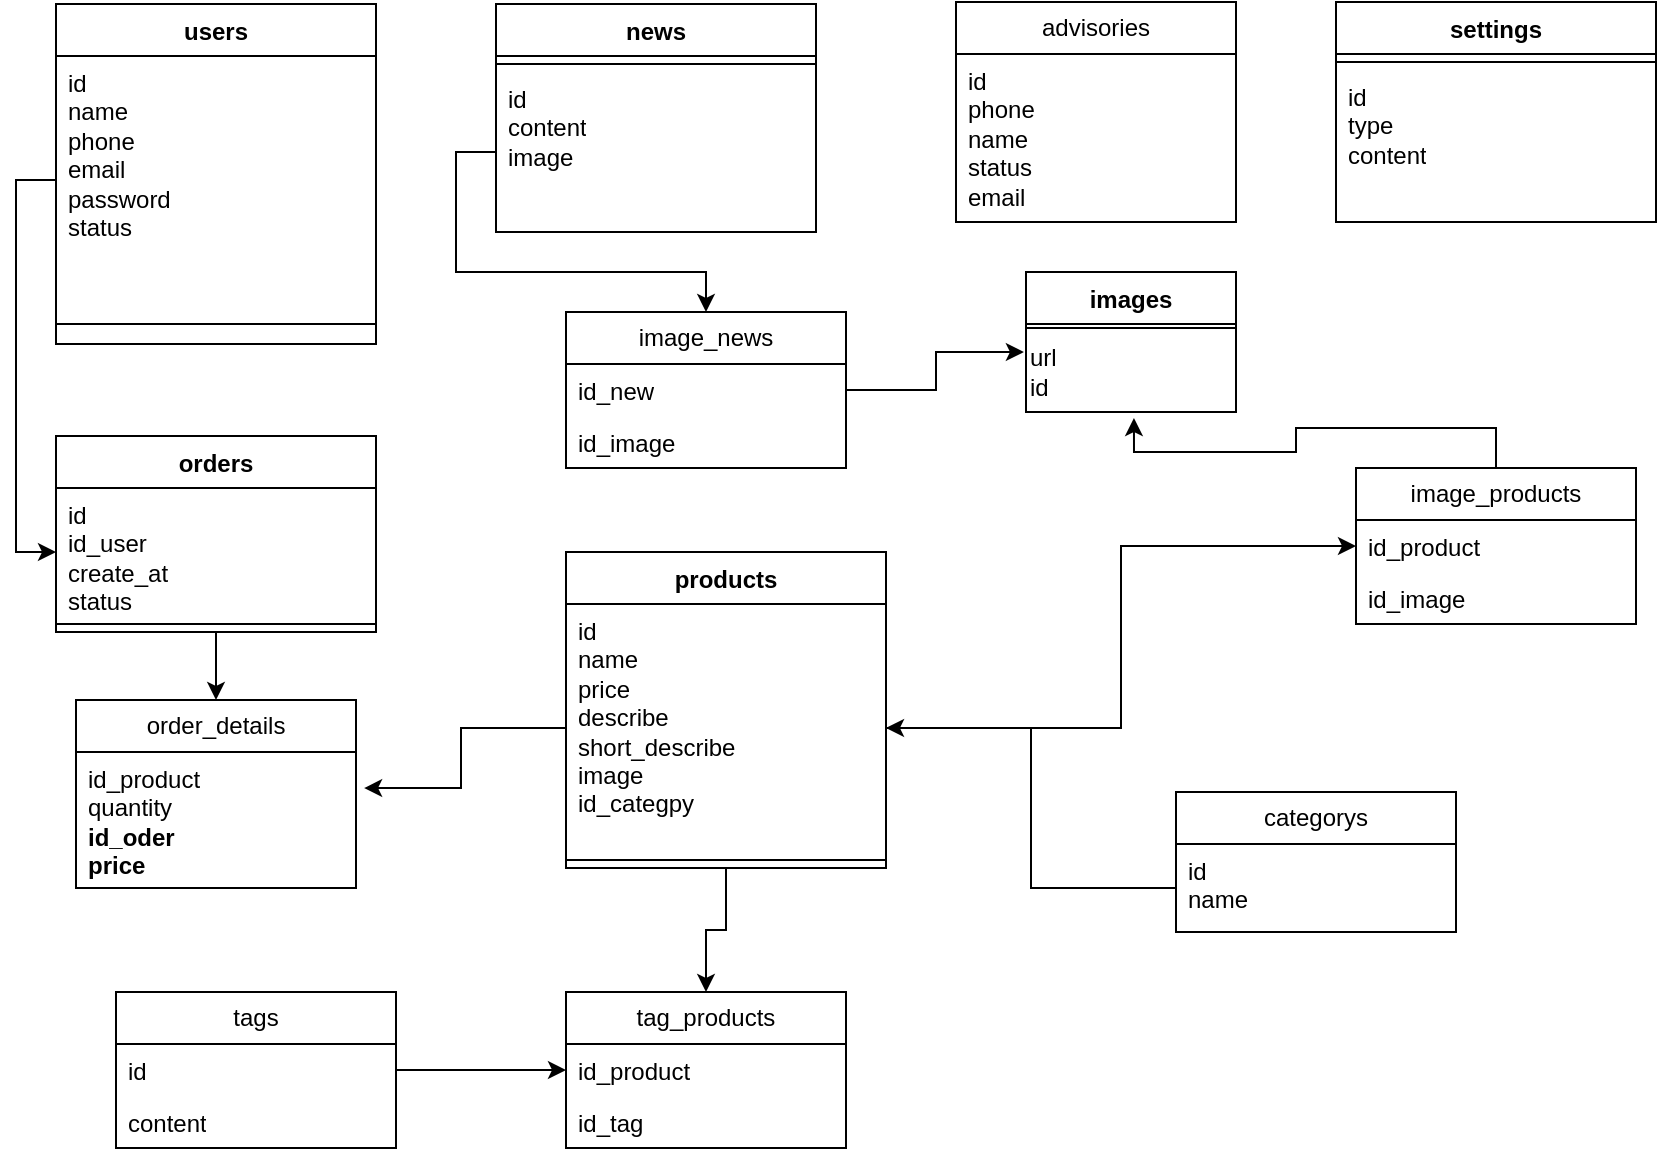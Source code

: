 <mxfile version="21.3.7" type="github">
  <diagram name="Page-1" id="jINwdqk66DMcaBhefttW">
    <mxGraphModel dx="825" dy="452" grid="1" gridSize="10" guides="1" tooltips="1" connect="1" arrows="1" fold="1" page="1" pageScale="1" pageWidth="850" pageHeight="1100" math="0" shadow="0">
      <root>
        <mxCell id="0" />
        <mxCell id="1" parent="0" />
        <mxCell id="tOMoxlkObsfpbXWG7EUW-1" value="images" style="swimlane;fontStyle=1;align=center;verticalAlign=top;childLayout=stackLayout;horizontal=1;startSize=26;horizontalStack=0;resizeParent=1;resizeParentMax=0;resizeLast=0;collapsible=1;marginBottom=0;whiteSpace=wrap;html=1;" parent="1" vertex="1">
          <mxGeometry x="515" y="140" width="105" height="70" as="geometry" />
        </mxCell>
        <mxCell id="tOMoxlkObsfpbXWG7EUW-3" value="" style="line;strokeWidth=1;fillColor=none;align=left;verticalAlign=middle;spacingTop=-1;spacingLeft=3;spacingRight=3;rotatable=0;labelPosition=right;points=[];portConstraint=eastwest;strokeColor=inherit;" parent="tOMoxlkObsfpbXWG7EUW-1" vertex="1">
          <mxGeometry y="26" width="105" height="4" as="geometry" />
        </mxCell>
        <mxCell id="pA6Jrh5P_2wQihIdZs5N-2" value="url&lt;br&gt;id" style="text;html=1;align=left;verticalAlign=middle;resizable=0;points=[];autosize=1;strokeColor=none;fillColor=none;" parent="tOMoxlkObsfpbXWG7EUW-1" vertex="1">
          <mxGeometry y="30" width="105" height="40" as="geometry" />
        </mxCell>
        <mxCell id="tOMoxlkObsfpbXWG7EUW-5" value="settings" style="swimlane;fontStyle=1;align=center;verticalAlign=top;childLayout=stackLayout;horizontal=1;startSize=26;horizontalStack=0;resizeParent=1;resizeParentMax=0;resizeLast=0;collapsible=1;marginBottom=0;whiteSpace=wrap;html=1;" parent="1" vertex="1">
          <mxGeometry x="670" y="5" width="160" height="110" as="geometry" />
        </mxCell>
        <mxCell id="tOMoxlkObsfpbXWG7EUW-7" value="" style="line;strokeWidth=1;fillColor=none;align=left;verticalAlign=middle;spacingTop=-1;spacingLeft=3;spacingRight=3;rotatable=0;labelPosition=right;points=[];portConstraint=eastwest;strokeColor=inherit;" parent="tOMoxlkObsfpbXWG7EUW-5" vertex="1">
          <mxGeometry y="26" width="160" height="8" as="geometry" />
        </mxCell>
        <mxCell id="tOMoxlkObsfpbXWG7EUW-8" value="id&lt;br&gt;type&lt;br&gt;content" style="text;strokeColor=none;fillColor=none;align=left;verticalAlign=top;spacingLeft=4;spacingRight=4;overflow=hidden;rotatable=0;points=[[0,0.5],[1,0.5]];portConstraint=eastwest;whiteSpace=wrap;html=1;" parent="tOMoxlkObsfpbXWG7EUW-5" vertex="1">
          <mxGeometry y="34" width="160" height="76" as="geometry" />
        </mxCell>
        <mxCell id="tOMoxlkObsfpbXWG7EUW-10" value="users" style="swimlane;fontStyle=1;align=center;verticalAlign=top;childLayout=stackLayout;horizontal=1;startSize=26;horizontalStack=0;resizeParent=1;resizeParentMax=0;resizeLast=0;collapsible=1;marginBottom=0;whiteSpace=wrap;html=1;" parent="1" vertex="1">
          <mxGeometry x="30" y="6" width="160" height="170" as="geometry" />
        </mxCell>
        <mxCell id="tOMoxlkObsfpbXWG7EUW-11" value="id&lt;br&gt;name&lt;br&gt;phone&lt;br&gt;email&lt;br&gt;password&lt;br&gt;status" style="text;strokeColor=none;fillColor=none;align=left;verticalAlign=top;spacingLeft=4;spacingRight=4;overflow=hidden;rotatable=0;points=[[0,0.5],[1,0.5]];portConstraint=eastwest;whiteSpace=wrap;html=1;" parent="tOMoxlkObsfpbXWG7EUW-10" vertex="1">
          <mxGeometry y="26" width="160" height="124" as="geometry" />
        </mxCell>
        <mxCell id="tOMoxlkObsfpbXWG7EUW-12" value="" style="line;strokeWidth=1;fillColor=none;align=left;verticalAlign=middle;spacingTop=-1;spacingLeft=3;spacingRight=3;rotatable=0;labelPosition=right;points=[];portConstraint=eastwest;strokeColor=inherit;" parent="tOMoxlkObsfpbXWG7EUW-10" vertex="1">
          <mxGeometry y="150" width="160" height="20" as="geometry" />
        </mxCell>
        <mxCell id="tOMoxlkObsfpbXWG7EUW-14" value="news" style="swimlane;fontStyle=1;align=center;verticalAlign=top;childLayout=stackLayout;horizontal=1;startSize=26;horizontalStack=0;resizeParent=1;resizeParentMax=0;resizeLast=0;collapsible=1;marginBottom=0;whiteSpace=wrap;html=1;" parent="1" vertex="1">
          <mxGeometry x="250" y="6" width="160" height="114" as="geometry" />
        </mxCell>
        <mxCell id="tOMoxlkObsfpbXWG7EUW-16" value="" style="line;strokeWidth=1;fillColor=none;align=left;verticalAlign=middle;spacingTop=-1;spacingLeft=3;spacingRight=3;rotatable=0;labelPosition=right;points=[];portConstraint=eastwest;strokeColor=inherit;" parent="tOMoxlkObsfpbXWG7EUW-14" vertex="1">
          <mxGeometry y="26" width="160" height="8" as="geometry" />
        </mxCell>
        <mxCell id="tOMoxlkObsfpbXWG7EUW-17" value="id&lt;br&gt;content&lt;br&gt;image" style="text;strokeColor=none;fillColor=none;align=left;verticalAlign=top;spacingLeft=4;spacingRight=4;overflow=hidden;rotatable=0;points=[[0,0.5],[1,0.5]];portConstraint=eastwest;whiteSpace=wrap;html=1;" parent="tOMoxlkObsfpbXWG7EUW-14" vertex="1">
          <mxGeometry y="34" width="160" height="80" as="geometry" />
        </mxCell>
        <mxCell id="b3kXQAV7QsY5PpGhtDHU-17" style="edgeStyle=orthogonalEdgeStyle;rounded=0;orthogonalLoop=1;jettySize=auto;html=1;exitX=0.5;exitY=1;exitDx=0;exitDy=0;" parent="1" source="tOMoxlkObsfpbXWG7EUW-27" target="S894nJClgSg21sT1aZvM-1" edge="1">
          <mxGeometry relative="1" as="geometry" />
        </mxCell>
        <mxCell id="tOMoxlkObsfpbXWG7EUW-27" value="orders" style="swimlane;fontStyle=1;align=center;verticalAlign=top;childLayout=stackLayout;horizontal=1;startSize=26;horizontalStack=0;resizeParent=1;resizeParentMax=0;resizeLast=0;collapsible=1;marginBottom=0;whiteSpace=wrap;html=1;" parent="1" vertex="1">
          <mxGeometry x="30" y="222" width="160" height="98" as="geometry" />
        </mxCell>
        <mxCell id="tOMoxlkObsfpbXWG7EUW-28" value="id&lt;br&gt;id_user&lt;br&gt;create_at&lt;br&gt;status" style="text;strokeColor=none;fillColor=none;align=left;verticalAlign=top;spacingLeft=4;spacingRight=4;overflow=hidden;rotatable=0;points=[[0,0.5],[1,0.5]];portConstraint=eastwest;whiteSpace=wrap;html=1;" parent="tOMoxlkObsfpbXWG7EUW-27" vertex="1">
          <mxGeometry y="26" width="160" height="64" as="geometry" />
        </mxCell>
        <mxCell id="tOMoxlkObsfpbXWG7EUW-29" value="" style="line;strokeWidth=1;fillColor=none;align=left;verticalAlign=middle;spacingTop=-1;spacingLeft=3;spacingRight=3;rotatable=0;labelPosition=right;points=[];portConstraint=eastwest;strokeColor=inherit;" parent="tOMoxlkObsfpbXWG7EUW-27" vertex="1">
          <mxGeometry y="90" width="160" height="8" as="geometry" />
        </mxCell>
        <mxCell id="iPsMPKHaUglrYzkJ6XSz-16" style="edgeStyle=orthogonalEdgeStyle;rounded=0;orthogonalLoop=1;jettySize=auto;html=1;exitX=0.5;exitY=1;exitDx=0;exitDy=0;" edge="1" parent="1" source="tOMoxlkObsfpbXWG7EUW-41" target="iPsMPKHaUglrYzkJ6XSz-12">
          <mxGeometry relative="1" as="geometry" />
        </mxCell>
        <mxCell id="tOMoxlkObsfpbXWG7EUW-41" value="products" style="swimlane;fontStyle=1;align=center;verticalAlign=top;childLayout=stackLayout;horizontal=1;startSize=26;horizontalStack=0;resizeParent=1;resizeParentMax=0;resizeLast=0;collapsible=1;marginBottom=0;whiteSpace=wrap;html=1;" parent="1" vertex="1">
          <mxGeometry x="285" y="280" width="160" height="158" as="geometry" />
        </mxCell>
        <mxCell id="tOMoxlkObsfpbXWG7EUW-42" value="id&lt;br&gt;name&lt;br&gt;price&lt;br&gt;describe&lt;br&gt;short_describe&lt;br&gt;image&lt;br&gt;id_categpy" style="text;strokeColor=none;fillColor=none;align=left;verticalAlign=top;spacingLeft=4;spacingRight=4;overflow=hidden;rotatable=0;points=[[0,0.5],[1,0.5]];portConstraint=eastwest;whiteSpace=wrap;html=1;" parent="tOMoxlkObsfpbXWG7EUW-41" vertex="1">
          <mxGeometry y="26" width="160" height="124" as="geometry" />
        </mxCell>
        <mxCell id="tOMoxlkObsfpbXWG7EUW-43" value="" style="line;strokeWidth=1;fillColor=none;align=left;verticalAlign=middle;spacingTop=-1;spacingLeft=3;spacingRight=3;rotatable=0;labelPosition=right;points=[];portConstraint=eastwest;strokeColor=inherit;" parent="tOMoxlkObsfpbXWG7EUW-41" vertex="1">
          <mxGeometry y="150" width="160" height="8" as="geometry" />
        </mxCell>
        <mxCell id="S894nJClgSg21sT1aZvM-1" value="order_details" style="swimlane;fontStyle=0;childLayout=stackLayout;horizontal=1;startSize=26;fillColor=none;horizontalStack=0;resizeParent=1;resizeParentMax=0;resizeLast=0;collapsible=1;marginBottom=0;whiteSpace=wrap;html=1;" parent="1" vertex="1">
          <mxGeometry x="40" y="354" width="140" height="94" as="geometry" />
        </mxCell>
        <mxCell id="S894nJClgSg21sT1aZvM-4" value="id_product&lt;br&gt;quantity&lt;br&gt;&lt;b&gt;id_oder&lt;br&gt;price&lt;br&gt;&lt;/b&gt;" style="text;strokeColor=none;fillColor=none;align=left;verticalAlign=top;spacingLeft=4;spacingRight=4;overflow=hidden;rotatable=0;points=[[0,0.5],[1,0.5]];portConstraint=eastwest;whiteSpace=wrap;html=1;" parent="S894nJClgSg21sT1aZvM-1" vertex="1">
          <mxGeometry y="26" width="140" height="68" as="geometry" />
        </mxCell>
        <mxCell id="S894nJClgSg21sT1aZvM-6" value="advisories" style="swimlane;fontStyle=0;childLayout=stackLayout;horizontal=1;startSize=26;fillColor=none;horizontalStack=0;resizeParent=1;resizeParentMax=0;resizeLast=0;collapsible=1;marginBottom=0;whiteSpace=wrap;html=1;" parent="1" vertex="1">
          <mxGeometry x="480" y="5" width="140" height="110" as="geometry" />
        </mxCell>
        <mxCell id="S894nJClgSg21sT1aZvM-9" value="id&lt;br&gt;phone&amp;nbsp;&lt;br&gt;name&lt;br&gt;status&lt;br&gt;email" style="text;strokeColor=none;fillColor=none;align=left;verticalAlign=top;spacingLeft=4;spacingRight=4;overflow=hidden;rotatable=0;points=[[0,0.5],[1,0.5]];portConstraint=eastwest;whiteSpace=wrap;html=1;" parent="S894nJClgSg21sT1aZvM-6" vertex="1">
          <mxGeometry y="26" width="140" height="84" as="geometry" />
        </mxCell>
        <mxCell id="b3kXQAV7QsY5PpGhtDHU-19" style="edgeStyle=orthogonalEdgeStyle;rounded=0;orthogonalLoop=1;jettySize=auto;html=1;exitX=0.5;exitY=0;exitDx=0;exitDy=0;entryX=0.514;entryY=1.075;entryDx=0;entryDy=0;entryPerimeter=0;" parent="1" source="b3kXQAV7QsY5PpGhtDHU-1" target="pA6Jrh5P_2wQihIdZs5N-2" edge="1">
          <mxGeometry relative="1" as="geometry" />
        </mxCell>
        <mxCell id="b3kXQAV7QsY5PpGhtDHU-1" value="image_products" style="swimlane;fontStyle=0;childLayout=stackLayout;horizontal=1;startSize=26;fillColor=none;horizontalStack=0;resizeParent=1;resizeParentMax=0;resizeLast=0;collapsible=1;marginBottom=0;whiteSpace=wrap;html=1;" parent="1" vertex="1">
          <mxGeometry x="680" y="238" width="140" height="78" as="geometry" />
        </mxCell>
        <mxCell id="b3kXQAV7QsY5PpGhtDHU-2" value="id_product" style="text;strokeColor=none;fillColor=none;align=left;verticalAlign=top;spacingLeft=4;spacingRight=4;overflow=hidden;rotatable=0;points=[[0,0.5],[1,0.5]];portConstraint=eastwest;whiteSpace=wrap;html=1;" parent="b3kXQAV7QsY5PpGhtDHU-1" vertex="1">
          <mxGeometry y="26" width="140" height="26" as="geometry" />
        </mxCell>
        <mxCell id="b3kXQAV7QsY5PpGhtDHU-3" value="id_image" style="text;strokeColor=none;fillColor=none;align=left;verticalAlign=top;spacingLeft=4;spacingRight=4;overflow=hidden;rotatable=0;points=[[0,0.5],[1,0.5]];portConstraint=eastwest;whiteSpace=wrap;html=1;" parent="b3kXQAV7QsY5PpGhtDHU-1" vertex="1">
          <mxGeometry y="52" width="140" height="26" as="geometry" />
        </mxCell>
        <mxCell id="b3kXQAV7QsY5PpGhtDHU-5" value="image_news" style="swimlane;fontStyle=0;childLayout=stackLayout;horizontal=1;startSize=26;fillColor=none;horizontalStack=0;resizeParent=1;resizeParentMax=0;resizeLast=0;collapsible=1;marginBottom=0;whiteSpace=wrap;html=1;" parent="1" vertex="1">
          <mxGeometry x="285" y="160" width="140" height="78" as="geometry" />
        </mxCell>
        <mxCell id="b3kXQAV7QsY5PpGhtDHU-6" value="id_new" style="text;strokeColor=none;fillColor=none;align=left;verticalAlign=top;spacingLeft=4;spacingRight=4;overflow=hidden;rotatable=0;points=[[0,0.5],[1,0.5]];portConstraint=eastwest;whiteSpace=wrap;html=1;" parent="b3kXQAV7QsY5PpGhtDHU-5" vertex="1">
          <mxGeometry y="26" width="140" height="26" as="geometry" />
        </mxCell>
        <mxCell id="b3kXQAV7QsY5PpGhtDHU-7" value="id_image" style="text;strokeColor=none;fillColor=none;align=left;verticalAlign=top;spacingLeft=4;spacingRight=4;overflow=hidden;rotatable=0;points=[[0,0.5],[1,0.5]];portConstraint=eastwest;whiteSpace=wrap;html=1;" parent="b3kXQAV7QsY5PpGhtDHU-5" vertex="1">
          <mxGeometry y="52" width="140" height="26" as="geometry" />
        </mxCell>
        <mxCell id="b3kXQAV7QsY5PpGhtDHU-12" style="edgeStyle=orthogonalEdgeStyle;rounded=0;orthogonalLoop=1;jettySize=auto;html=1;exitX=0;exitY=0.5;exitDx=0;exitDy=0;entryX=0;entryY=0.5;entryDx=0;entryDy=0;" parent="1" source="tOMoxlkObsfpbXWG7EUW-11" target="tOMoxlkObsfpbXWG7EUW-28" edge="1">
          <mxGeometry relative="1" as="geometry" />
        </mxCell>
        <mxCell id="b3kXQAV7QsY5PpGhtDHU-16" style="edgeStyle=orthogonalEdgeStyle;rounded=0;orthogonalLoop=1;jettySize=auto;html=1;exitX=0;exitY=0.5;exitDx=0;exitDy=0;entryX=1.029;entryY=0.265;entryDx=0;entryDy=0;entryPerimeter=0;" parent="1" source="tOMoxlkObsfpbXWG7EUW-42" target="S894nJClgSg21sT1aZvM-4" edge="1">
          <mxGeometry relative="1" as="geometry" />
        </mxCell>
        <mxCell id="b3kXQAV7QsY5PpGhtDHU-21" style="edgeStyle=orthogonalEdgeStyle;rounded=0;orthogonalLoop=1;jettySize=auto;html=1;exitX=0;exitY=0.5;exitDx=0;exitDy=0;" parent="1" source="tOMoxlkObsfpbXWG7EUW-17" target="b3kXQAV7QsY5PpGhtDHU-5" edge="1">
          <mxGeometry relative="1" as="geometry" />
        </mxCell>
        <mxCell id="b3kXQAV7QsY5PpGhtDHU-22" style="edgeStyle=orthogonalEdgeStyle;rounded=0;orthogonalLoop=1;jettySize=auto;html=1;exitX=1;exitY=0.5;exitDx=0;exitDy=0;entryX=0;entryY=0.5;entryDx=0;entryDy=0;" parent="1" source="tOMoxlkObsfpbXWG7EUW-42" target="b3kXQAV7QsY5PpGhtDHU-2" edge="1">
          <mxGeometry relative="1" as="geometry" />
        </mxCell>
        <mxCell id="iPsMPKHaUglrYzkJ6XSz-1" style="edgeStyle=orthogonalEdgeStyle;rounded=0;orthogonalLoop=1;jettySize=auto;html=1;exitX=1;exitY=0.5;exitDx=0;exitDy=0;entryX=-0.01;entryY=0.25;entryDx=0;entryDy=0;entryPerimeter=0;" edge="1" parent="1" source="b3kXQAV7QsY5PpGhtDHU-6" target="pA6Jrh5P_2wQihIdZs5N-2">
          <mxGeometry relative="1" as="geometry" />
        </mxCell>
        <mxCell id="iPsMPKHaUglrYzkJ6XSz-2" value="categorys" style="swimlane;fontStyle=0;childLayout=stackLayout;horizontal=1;startSize=26;fillColor=none;horizontalStack=0;resizeParent=1;resizeParentMax=0;resizeLast=0;collapsible=1;marginBottom=0;whiteSpace=wrap;html=1;" vertex="1" parent="1">
          <mxGeometry x="590" y="400" width="140" height="70" as="geometry" />
        </mxCell>
        <mxCell id="iPsMPKHaUglrYzkJ6XSz-3" value="id&lt;br&gt;name" style="text;strokeColor=none;fillColor=none;align=left;verticalAlign=top;spacingLeft=4;spacingRight=4;overflow=hidden;rotatable=0;points=[[0,0.5],[1,0.5]];portConstraint=eastwest;whiteSpace=wrap;html=1;" vertex="1" parent="iPsMPKHaUglrYzkJ6XSz-2">
          <mxGeometry y="26" width="140" height="44" as="geometry" />
        </mxCell>
        <mxCell id="iPsMPKHaUglrYzkJ6XSz-7" style="edgeStyle=orthogonalEdgeStyle;rounded=0;orthogonalLoop=1;jettySize=auto;html=1;exitX=0;exitY=0.5;exitDx=0;exitDy=0;entryX=1;entryY=0.5;entryDx=0;entryDy=0;" edge="1" parent="1" source="iPsMPKHaUglrYzkJ6XSz-3" target="tOMoxlkObsfpbXWG7EUW-42">
          <mxGeometry relative="1" as="geometry" />
        </mxCell>
        <mxCell id="iPsMPKHaUglrYzkJ6XSz-8" value="tags" style="swimlane;fontStyle=0;childLayout=stackLayout;horizontal=1;startSize=26;fillColor=none;horizontalStack=0;resizeParent=1;resizeParentMax=0;resizeLast=0;collapsible=1;marginBottom=0;whiteSpace=wrap;html=1;" vertex="1" parent="1">
          <mxGeometry x="60" y="500" width="140" height="78" as="geometry" />
        </mxCell>
        <mxCell id="iPsMPKHaUglrYzkJ6XSz-9" value="id" style="text;strokeColor=none;fillColor=none;align=left;verticalAlign=top;spacingLeft=4;spacingRight=4;overflow=hidden;rotatable=0;points=[[0,0.5],[1,0.5]];portConstraint=eastwest;whiteSpace=wrap;html=1;" vertex="1" parent="iPsMPKHaUglrYzkJ6XSz-8">
          <mxGeometry y="26" width="140" height="26" as="geometry" />
        </mxCell>
        <mxCell id="iPsMPKHaUglrYzkJ6XSz-10" value="content" style="text;strokeColor=none;fillColor=none;align=left;verticalAlign=top;spacingLeft=4;spacingRight=4;overflow=hidden;rotatable=0;points=[[0,0.5],[1,0.5]];portConstraint=eastwest;whiteSpace=wrap;html=1;" vertex="1" parent="iPsMPKHaUglrYzkJ6XSz-8">
          <mxGeometry y="52" width="140" height="26" as="geometry" />
        </mxCell>
        <mxCell id="iPsMPKHaUglrYzkJ6XSz-12" value="tag_products" style="swimlane;fontStyle=0;childLayout=stackLayout;horizontal=1;startSize=26;fillColor=none;horizontalStack=0;resizeParent=1;resizeParentMax=0;resizeLast=0;collapsible=1;marginBottom=0;whiteSpace=wrap;html=1;" vertex="1" parent="1">
          <mxGeometry x="285" y="500" width="140" height="78" as="geometry" />
        </mxCell>
        <mxCell id="iPsMPKHaUglrYzkJ6XSz-13" value="id_product" style="text;strokeColor=none;fillColor=none;align=left;verticalAlign=top;spacingLeft=4;spacingRight=4;overflow=hidden;rotatable=0;points=[[0,0.5],[1,0.5]];portConstraint=eastwest;whiteSpace=wrap;html=1;" vertex="1" parent="iPsMPKHaUglrYzkJ6XSz-12">
          <mxGeometry y="26" width="140" height="26" as="geometry" />
        </mxCell>
        <mxCell id="iPsMPKHaUglrYzkJ6XSz-14" value="id_tag" style="text;strokeColor=none;fillColor=none;align=left;verticalAlign=top;spacingLeft=4;spacingRight=4;overflow=hidden;rotatable=0;points=[[0,0.5],[1,0.5]];portConstraint=eastwest;whiteSpace=wrap;html=1;" vertex="1" parent="iPsMPKHaUglrYzkJ6XSz-12">
          <mxGeometry y="52" width="140" height="26" as="geometry" />
        </mxCell>
        <mxCell id="iPsMPKHaUglrYzkJ6XSz-18" style="edgeStyle=orthogonalEdgeStyle;rounded=0;orthogonalLoop=1;jettySize=auto;html=1;exitX=1;exitY=0.5;exitDx=0;exitDy=0;" edge="1" parent="1" source="iPsMPKHaUglrYzkJ6XSz-9" target="iPsMPKHaUglrYzkJ6XSz-13">
          <mxGeometry relative="1" as="geometry" />
        </mxCell>
      </root>
    </mxGraphModel>
  </diagram>
</mxfile>
